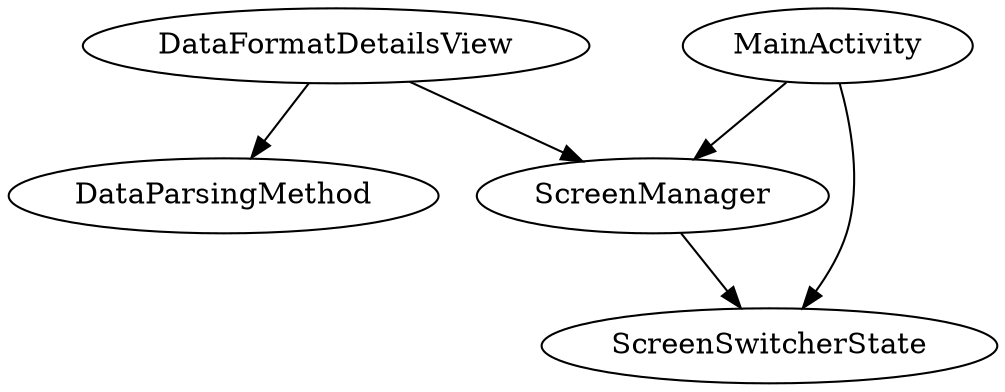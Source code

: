 digraph G1 {
  concentrate = true;
  DataFormatDetailsView -> ScreenManager;
  DataFormatDetailsView -> DataParsingMethod;
  MainActivity -> ScreenManager;
  MainActivity -> ScreenSwitcherState;
  ScreenManager -> ScreenSwitcherState;
}
